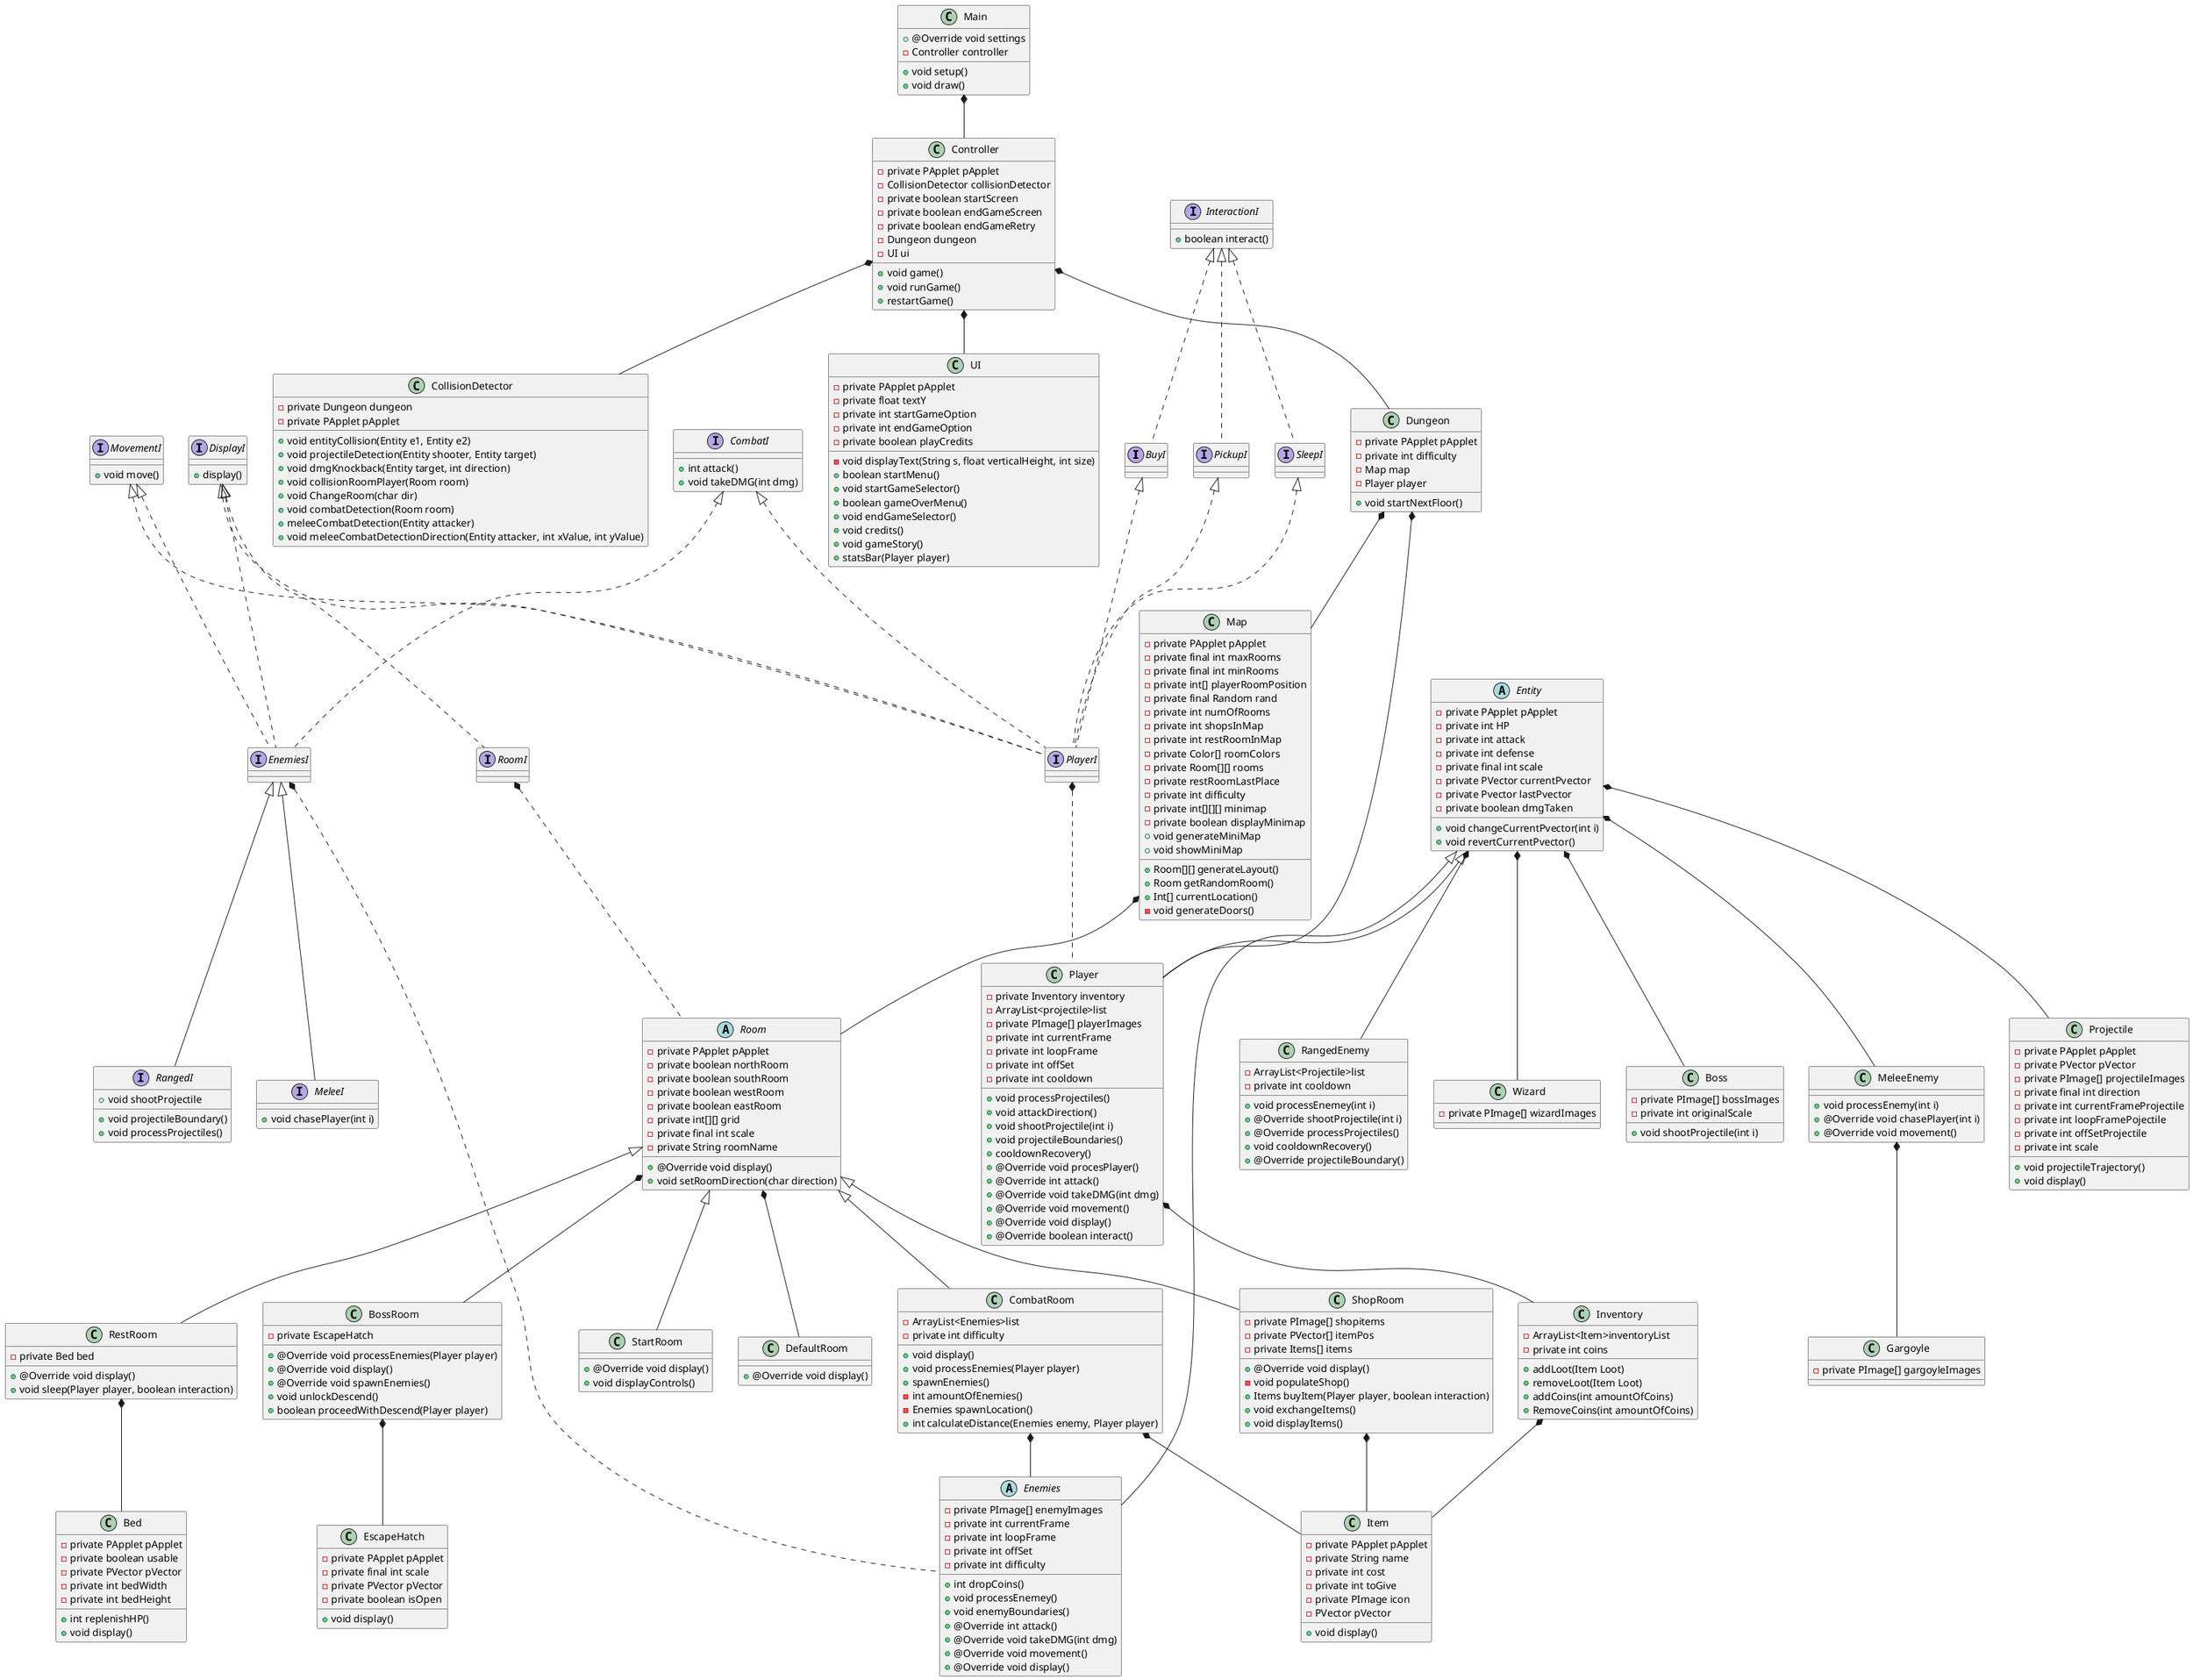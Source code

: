 @startuml
'https://plantuml.com/class-diagram

Interface BuyI
Interface CombatI
Interface DisplayI
Interface EnemiesI
Interface InteractionI
Interface MeleeI
Interface MovementI
Interface PickupI
Interface PlayerI
Interface RangedI
Interface RoomI
Interface SleepI

Main *-- Controller
Controller *-- UI
Controller *-- Dungeon
Controller *-- CollisionDetector
Dungeon *-- Player
Dungeon *-- Map
CombatRoom *-- Enemies
Map *-- Room
Room *-- BossRoom
BossRoom *-- EscapeHatch
Room *-- DefaultRoom
Player *-- Inventory
Inventory *-- Item
CombatRoom *-- Item
ShopRoom *-- Item
Room <|-- ShopRoom
RestRoom *-- Bed
Entity *-- Boss
MeleeEnemy *-- Gargoyle
Entity *-- MeleeEnemy
Entity *-- Projectile
Entity *-- RangedEnemy
Entity *-- Wizard

InteractionI <|.. BuyI
InteractionI <|.. PickupI
InteractionI <|.. SleepI
CombatI <|.. PlayerI
CombatI <|.. EnemiesI
BuyI <|.. PlayerI
SleepI <|.. PlayerI
PickupI <|.. PlayerI
DisplayI <|.. PlayerI
MovementI <|.. PlayerI
DisplayI <|.. EnemiesI
DisplayI <|.. RoomI
MovementI <|.. EnemiesI
Room <|-- StartRoom
Room <|-- CombatRoom
Room <|-- RestRoom
Entity <|-- Player
Entity <|-- Enemies
EnemiesI <|-- RangedI
EnemiesI <|-- MeleeI

PlayerI *.. Player
EnemiesI *.. Enemies
RoomI *.. Room

Abstract Enemies
Abstract Room
Abstract Entity

Main : + @Override void settings
Main : + void setup()
Main : + void draw()
Main : - Controller controller

Entity : - private PApplet pApplet
Entity : - private int HP
Entity : - private int attack
Entity : - private int defense
Entity : - private final int scale
Entity : - private PVector currentPvector
Entity : - private Pvector lastPvector
Entity : - private boolean dmgTaken
Entity : + void changeCurrentPvector(int i)
Entity : + void revertCurrentPvector()

Boss : + void shootProjectile(int i)
Boss : - private PImage[] bossImages
Boss : - private int originalScale

Gargoyle : - private PImage[] gargoyleImages

MeleeEnemy : + void processEnemy(int i)
MeleeEnemy : + @Override void chasePlayer(int i)
MeleeEnemy : + @Override void movement()

Inventory : - ArrayList<Item>inventoryList
Inventory : - private int coins
Inventory : + addLoot(Item Loot)
Inventory : + removeLoot(Item Loot)
Inventory : + addCoins(int amountOfCoins)
Inventory : + RemoveCoins(int amountOfCoins)

Item : - private PApplet pApplet
Item : - private String name
Item : - private int cost
Item : - private int toGive
Item : - private PImage icon
Item : - PVector pVector
Item : + void display()

Enemies : - private PImage[] enemyImages
Enemies : - private int currentFrame
Enemies : - private int loopFrame
Enemies : - private int offSet
Enemies : - private int difficulty
Enemies : + int dropCoins()
Enemies : + void processEnemey()
Enemies : + void enemyBoundaries()
Enemies : + @Override int attack()
Enemies : + @Override void takeDMG(int dmg)
Enemies : + @Override void movement()
Enemies : + @Override void display()

Room : - private PApplet pApplet
Room : - private boolean northRoom
Room : - private boolean southRoom
Room : - private boolean westRoom
Room : - private boolean eastRoom
Room : + @Override void display()
Room : - private int[][] grid
Room : - private final int scale
Room : - private String roomName
Room : + void setRoomDirection(char direction)

CombatRoom : - ArrayList<Enemies>list
CombatRoom : - private int difficulty
CombatRoom : + void display()
CombatRoom : + void processEnemies(Player player)
CombatRoom : + spawnEnemies()
CombatRoom : - int amountOfEnemies()
CombatRoom : - Enemies spawnLocation()
CombatRoom : + int calculateDistance(Enemies enemy, Player player)

DefaultRoom : + @Override void display()

EscapeHatch : - private PApplet pApplet
EscapeHatch : - private final int scale
EscapeHatch : - private PVector pVector
EscapeHatch : - private boolean isOpen
EscapeHatch : + void display()

ShopRoom : - private PImage[] shopitems
ShopRoom : - private PVector[] itemPos
ShopRoom : - private Items[] items
ShopRoom : + @Override void display()
ShopRoom : - void populateShop()
ShopRoom : + Items buyItem(Player player, boolean interaction)
ShopRoom : + void exchangeItems()
ShopRoom : + void displayItems()

StartRoom : + @Override void display()
StartRoom : + void displayControls()

RestRoom : - private Bed bed
RestRoom : + @Override void display()
RestRoom : + void sleep(Player player, boolean interaction)

BossRoom : - private EscapeHatch
BossRoom : + @Override void processEnemies(Player player)
BossRoom : + @Override void display()
BossRoom : + @Override void spawnEnemies()
BossRoom : + void unlockDescend()
BossRoom : + boolean proceedWithDescend(Player player)

Bed : + int replenishHP()
Bed : - private PApplet pApplet
Bed : - private boolean usable
Bed : - private PVector pVector
Bed : - private int bedWidth
Bed : - private int bedHeight
Bed : + void display()

Player : - private Inventory inventory
Player : - ArrayList<projectile>list
Player : - private PImage[] playerImages
Player : - private int currentFrame
Player : - private int loopFrame
Player : - private int offSet
Player : - private int cooldown
Player : + void processProjectiles()
Player : + void attackDirection()
Player : + void shootProjectile(int i)
Player : + void projectileBoundaries()
Player : + cooldownRecovery()
Player : + @Override void procesPlayer()
Player : + @Override int attack()
Player : + @Override void takeDMG(int dmg)
Player : + @Override void movement()
Player : + @Override void display()
Player : + @Override boolean interact()

Projectile : - private PApplet pApplet
Projectile : - private PVector pVector
Projectile : - private PImage[] projectileImages
Projectile : - private final int direction
Projectile : - private int currentFrameProjectile
Projectile : - private int loopFramePojectile
Projectile : - private int offSetProjectile
Projectile : - private int scale
Projectile : + void projectileTrajectory()
Projectile : + void display()

RangedEnemy : - ArrayList<Projectile>list
RangedEnemy : - private int cooldown
RangedEnemy : + void processEnemey(int i)
RangedEnemy : + @Override shootProjectile(int i)
RangedEnemy : + @Override processProjectiles()
RangedEnemy : + void cooldownRecovery()
RangedEnemy : + @Override projectileBoundary()

Wizard : - private PImage[] wizardImages

Controller : - private PApplet pApplet
Controller : - CollisionDetector collisionDetector
Controller : - private boolean startScreen
Controller : - private boolean endGameScreen
Controller : - private boolean endGameRetry
Controller : - Dungeon dungeon
Controller : - UI ui
Controller : + void game()
Controller : + void runGame()
Controller : + restartGame()

UI : - private PApplet pApplet
UI : - private float textY
UI : - private int startGameOption
UI : - private int endGameOption
UI : - private boolean playCredits
UI : - void displayText(String s, float verticalHeight, int size)
UI : + boolean startMenu()
UI : + void startGameSelector()
UI : + boolean gameOverMenu()
UI : + void endGameSelector()
UI : + void credits()
UI : + void gameStory()
UI : + statsBar(Player player)

Dungeon : - private PApplet pApplet
Dungeon : - private int difficulty
Dungeon : - Map map
Dungeon : - Player player
Dungeon : + void startNextFloor()

Map : - private PApplet pApplet
Map : - private final int maxRooms
Map : - private final int minRooms
Map : - private int[] playerRoomPosition
Map : - private final Random rand
Map : - private int numOfRooms
Map : - private int shopsInMap
Map : - private int restRoomInMap
Map : - private Color[] roomColors
Map : - private Room[][] rooms
Map : - private restRoomLastPlace
Map : - private int difficulty
Map : - private int[][][] minimap
Map : - private boolean displayMinimap
Map : + Room[][] generateLayout()
Map : + Room getRandomRoom()
Map : + void generateMiniMap
Map : + void showMiniMap
Map : + Int[] currentLocation()
Map : - void generateDoors()

CollisionDetector : - private Dungeon dungeon
CollisionDetector : - private PApplet pApplet
CollisionDetector : + void entityCollision(Entity e1, Entity e2)
CollisionDetector : + void projectileDetection(Entity shooter, Entity target)
CollisionDetector : + void dmgKnockback(Entity target, int direction)
CollisionDetector : + void collisionRoomPlayer(Room room)
CollisionDetector : + void ChangeRoom(char dir)
CollisionDetector : + void combatDetection(Room room)
CollisionDetector : + meleeCombatDetection(Entity attacker)
CollisionDetector : + void meleeCombatDetectionDirection(Entity attacker, int xValue, int yValue)

InteractionI : + boolean interact()

MeleeI : + void chasePlayer(int i)

RangedI : + void shootProjectile
RangedI : + void projectileBoundary()
RangedI : + void processProjectiles()

CombatI : + int attack()
CombatI : + void takeDMG(int dmg)

MovementI : + void move()

DisplayI : + display()


@enduml